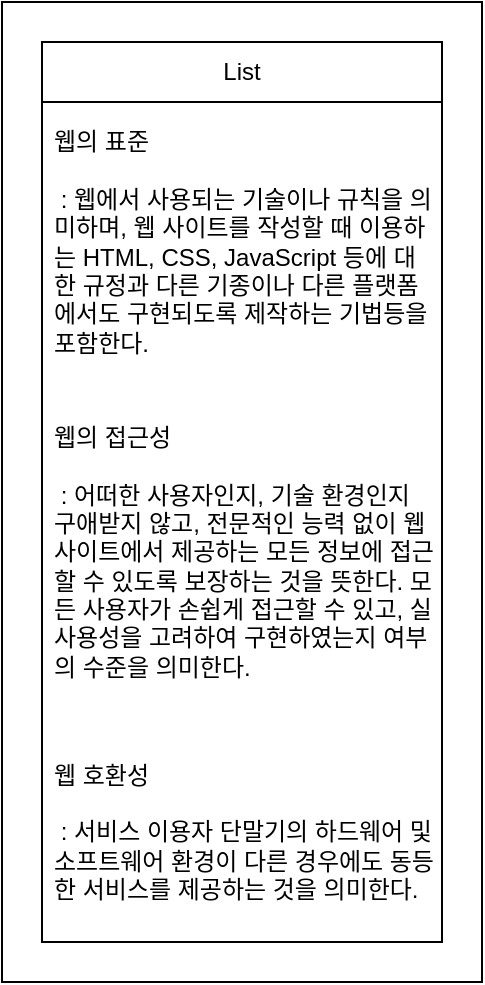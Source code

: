 <mxfile version="20.0.4" type="github">
  <diagram id="uI7CVu0aTkvJOPc2zPJk" name="Page-1">
    <mxGraphModel dx="1038" dy="481" grid="1" gridSize="10" guides="1" tooltips="1" connect="1" arrows="1" fold="1" page="0" pageScale="1" pageWidth="827" pageHeight="1169" math="0" shadow="0">
      <root>
        <mxCell id="0" />
        <mxCell id="1" parent="0" />
        <mxCell id="1tfpsLQ7azss_ySESUAV-13" value="" style="rounded=0;whiteSpace=wrap;html=1;hachureGap=4;" vertex="1" parent="1">
          <mxGeometry y="60" width="240" height="490" as="geometry" />
        </mxCell>
        <mxCell id="1tfpsLQ7azss_ySESUAV-9" value="List" style="swimlane;fontStyle=0;childLayout=stackLayout;horizontal=1;startSize=30;horizontalStack=0;resizeParent=1;resizeParentMax=0;resizeLast=0;collapsible=1;marginBottom=0;hachureGap=4;whiteSpace=wrap;" vertex="1" parent="1">
          <mxGeometry x="20" y="80" width="200" height="450" as="geometry" />
        </mxCell>
        <mxCell id="1tfpsLQ7azss_ySESUAV-10" value="웹의 표준&#xa;&#xa; : 웹에서 사용되는 기술이나 규칙을 의미하며, 웹 사이트를 작성할 때 이용하는 HTML, CSS, JavaScript 등에 대한 규정과 다른 기종이나 다른 플랫폼에서도 구현되도록 제작하는 기법등을 포함한다." style="text;strokeColor=none;fillColor=none;align=left;verticalAlign=middle;spacingLeft=4;spacingRight=4;overflow=hidden;points=[[0,0.5],[1,0.5]];portConstraint=eastwest;rotatable=0;hachureGap=4;whiteSpace=wrap;" vertex="1" parent="1tfpsLQ7azss_ySESUAV-9">
          <mxGeometry y="30" width="200" height="140" as="geometry" />
        </mxCell>
        <mxCell id="1tfpsLQ7azss_ySESUAV-11" value="웹의 접근성&#xa;&#xa; : 어떠한 사용자인지, 기술 환경인지 구애받지 않고, 전문적인 능력 없이 웹 사이트에서 제공하는 모든 정보에 접근할 수 있도록 보장하는 것을 뜻한다. 모든 사용자가 손쉽게 접근할 수 있고, 실사용성을 고려하여 구현하였는지 여부의 수준을 의미한다." style="text;strokeColor=none;fillColor=none;align=left;verticalAlign=middle;spacingLeft=4;spacingRight=4;overflow=hidden;points=[[0,0.5],[1,0.5]];portConstraint=eastwest;rotatable=0;hachureGap=4;whiteSpace=wrap;" vertex="1" parent="1tfpsLQ7azss_ySESUAV-9">
          <mxGeometry y="170" width="200" height="170" as="geometry" />
        </mxCell>
        <mxCell id="1tfpsLQ7azss_ySESUAV-12" value="웹 호환성&#xa;&#xa; : 서비스 이용자 단말기의 하드웨어 및 소프트웨어 환경이 다른 경우에도 동등한 서비스를 제공하는 것을 의미한다." style="text;strokeColor=none;fillColor=none;align=left;verticalAlign=middle;spacingLeft=4;spacingRight=4;overflow=hidden;points=[[0,0.5],[1,0.5]];portConstraint=eastwest;rotatable=0;hachureGap=4;whiteSpace=wrap;" vertex="1" parent="1tfpsLQ7azss_ySESUAV-9">
          <mxGeometry y="340" width="200" height="110" as="geometry" />
        </mxCell>
      </root>
    </mxGraphModel>
  </diagram>
</mxfile>
